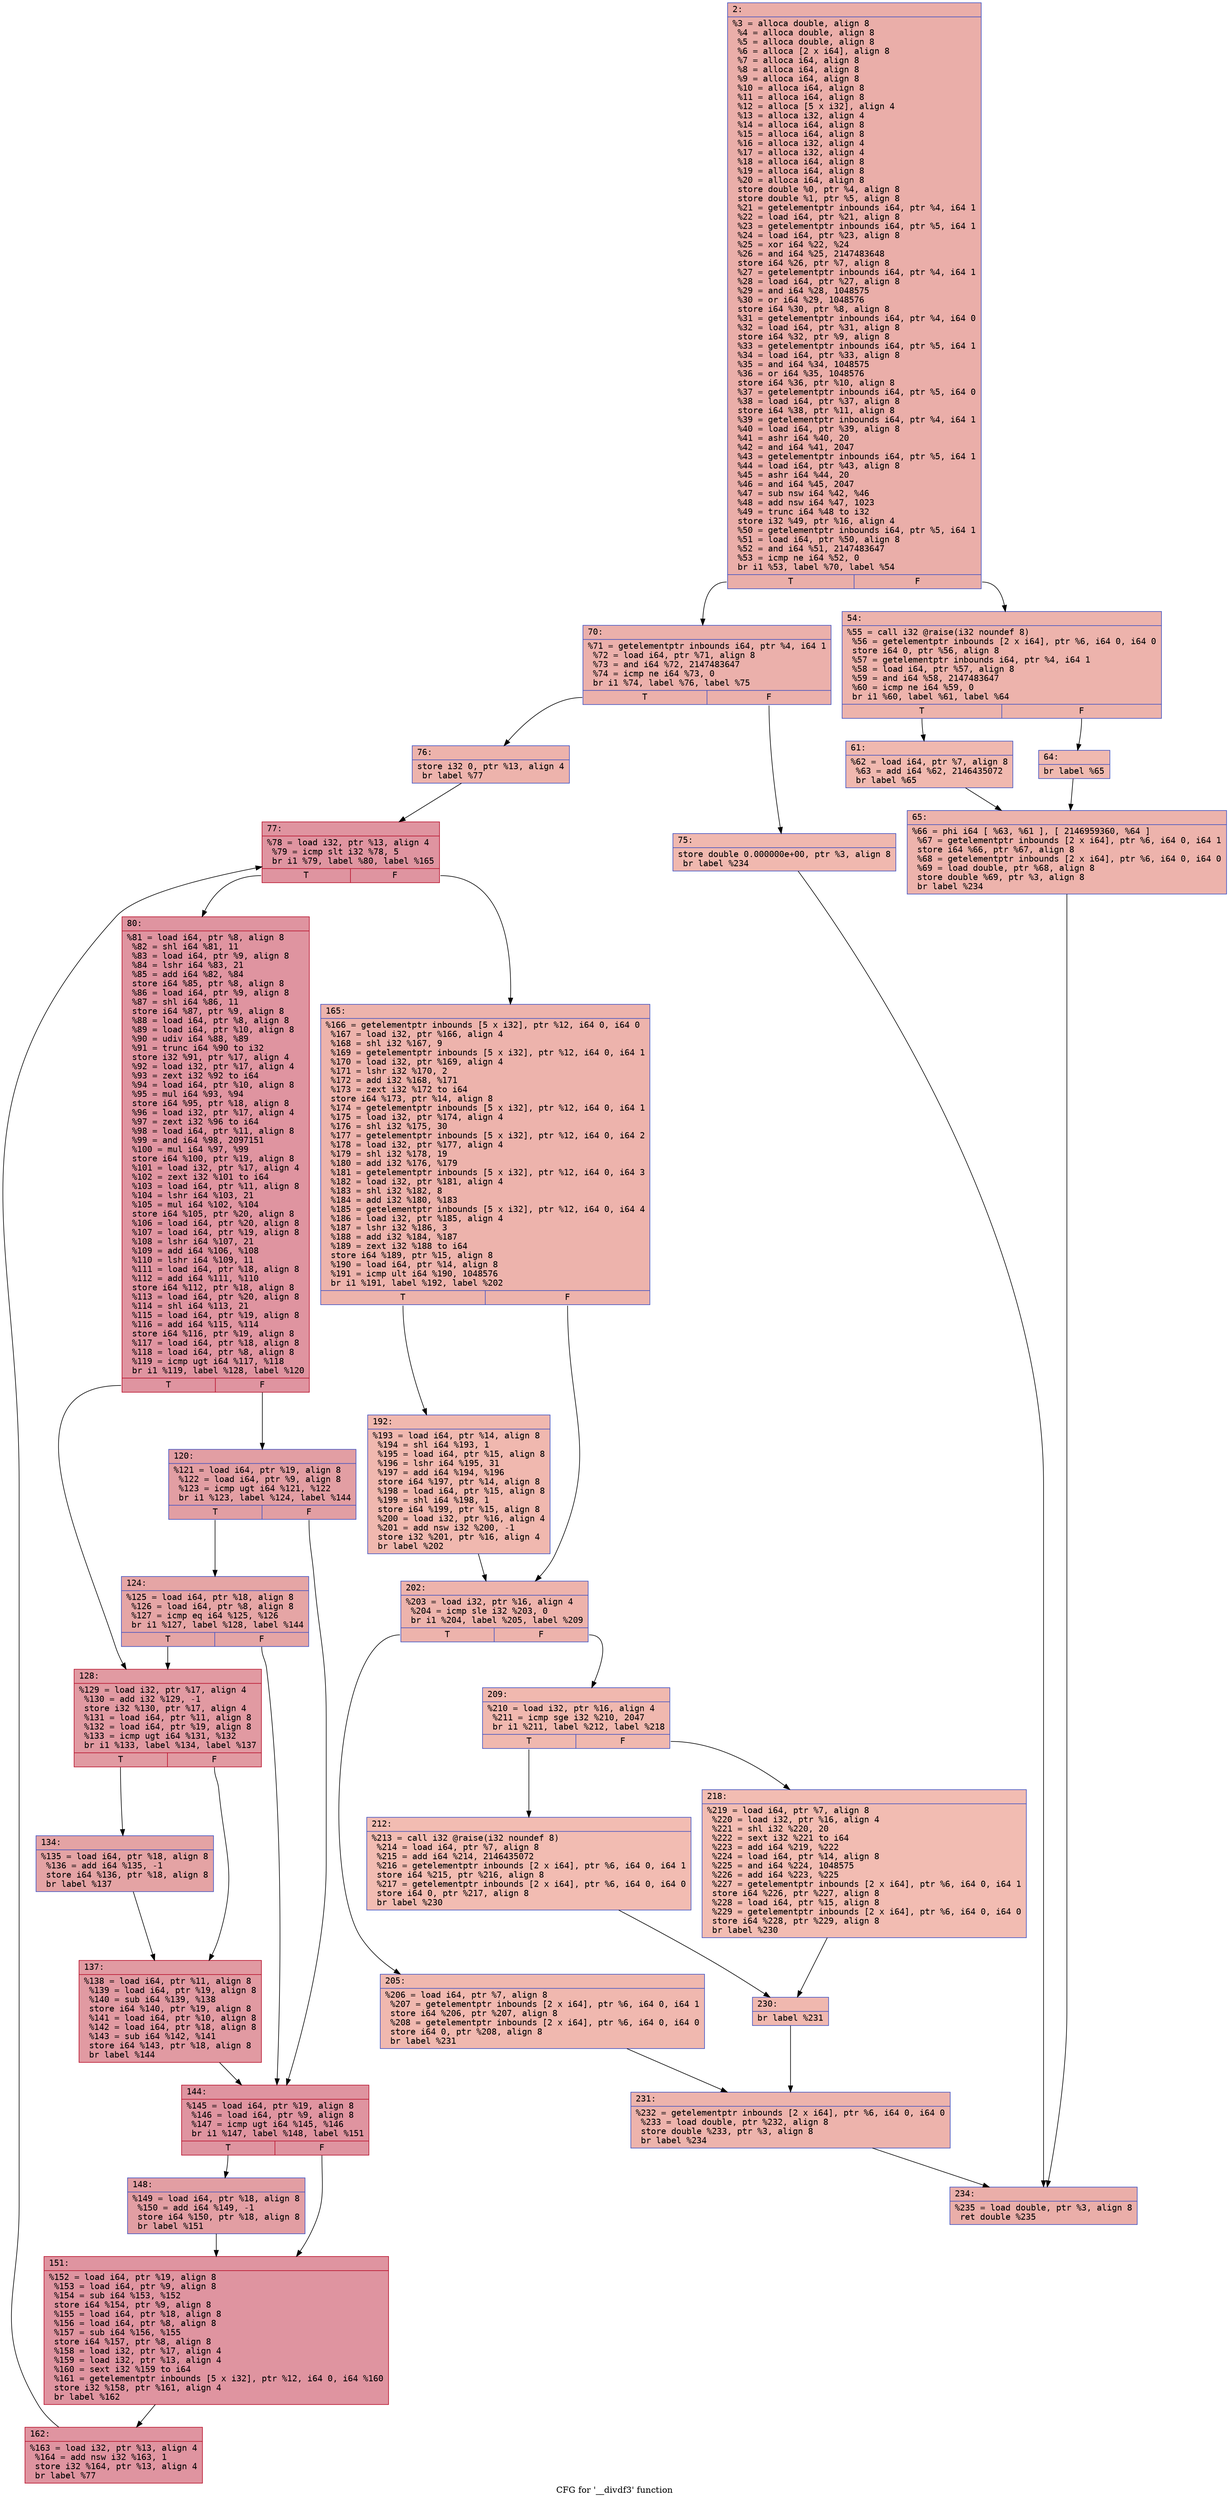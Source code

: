 digraph "CFG for '__divdf3' function" {
	label="CFG for '__divdf3' function";

	Node0x600000b20140 [shape=record,color="#3d50c3ff", style=filled, fillcolor="#d0473d70" fontname="Courier",label="{2:\l|  %3 = alloca double, align 8\l  %4 = alloca double, align 8\l  %5 = alloca double, align 8\l  %6 = alloca [2 x i64], align 8\l  %7 = alloca i64, align 8\l  %8 = alloca i64, align 8\l  %9 = alloca i64, align 8\l  %10 = alloca i64, align 8\l  %11 = alloca i64, align 8\l  %12 = alloca [5 x i32], align 4\l  %13 = alloca i32, align 4\l  %14 = alloca i64, align 8\l  %15 = alloca i64, align 8\l  %16 = alloca i32, align 4\l  %17 = alloca i32, align 4\l  %18 = alloca i64, align 8\l  %19 = alloca i64, align 8\l  %20 = alloca i64, align 8\l  store double %0, ptr %4, align 8\l  store double %1, ptr %5, align 8\l  %21 = getelementptr inbounds i64, ptr %4, i64 1\l  %22 = load i64, ptr %21, align 8\l  %23 = getelementptr inbounds i64, ptr %5, i64 1\l  %24 = load i64, ptr %23, align 8\l  %25 = xor i64 %22, %24\l  %26 = and i64 %25, 2147483648\l  store i64 %26, ptr %7, align 8\l  %27 = getelementptr inbounds i64, ptr %4, i64 1\l  %28 = load i64, ptr %27, align 8\l  %29 = and i64 %28, 1048575\l  %30 = or i64 %29, 1048576\l  store i64 %30, ptr %8, align 8\l  %31 = getelementptr inbounds i64, ptr %4, i64 0\l  %32 = load i64, ptr %31, align 8\l  store i64 %32, ptr %9, align 8\l  %33 = getelementptr inbounds i64, ptr %5, i64 1\l  %34 = load i64, ptr %33, align 8\l  %35 = and i64 %34, 1048575\l  %36 = or i64 %35, 1048576\l  store i64 %36, ptr %10, align 8\l  %37 = getelementptr inbounds i64, ptr %5, i64 0\l  %38 = load i64, ptr %37, align 8\l  store i64 %38, ptr %11, align 8\l  %39 = getelementptr inbounds i64, ptr %4, i64 1\l  %40 = load i64, ptr %39, align 8\l  %41 = ashr i64 %40, 20\l  %42 = and i64 %41, 2047\l  %43 = getelementptr inbounds i64, ptr %5, i64 1\l  %44 = load i64, ptr %43, align 8\l  %45 = ashr i64 %44, 20\l  %46 = and i64 %45, 2047\l  %47 = sub nsw i64 %42, %46\l  %48 = add nsw i64 %47, 1023\l  %49 = trunc i64 %48 to i32\l  store i32 %49, ptr %16, align 4\l  %50 = getelementptr inbounds i64, ptr %5, i64 1\l  %51 = load i64, ptr %50, align 8\l  %52 = and i64 %51, 2147483647\l  %53 = icmp ne i64 %52, 0\l  br i1 %53, label %70, label %54\l|{<s0>T|<s1>F}}"];
	Node0x600000b20140:s0 -> Node0x600000b202d0[tooltip="2 -> 70\nProbability 62.50%" ];
	Node0x600000b20140:s1 -> Node0x600000b20190[tooltip="2 -> 54\nProbability 37.50%" ];
	Node0x600000b20190 [shape=record,color="#3d50c3ff", style=filled, fillcolor="#d6524470" fontname="Courier",label="{54:\l|  %55 = call i32 @raise(i32 noundef 8)\l  %56 = getelementptr inbounds [2 x i64], ptr %6, i64 0, i64 0\l  store i64 0, ptr %56, align 8\l  %57 = getelementptr inbounds i64, ptr %4, i64 1\l  %58 = load i64, ptr %57, align 8\l  %59 = and i64 %58, 2147483647\l  %60 = icmp ne i64 %59, 0\l  br i1 %60, label %61, label %64\l|{<s0>T|<s1>F}}"];
	Node0x600000b20190:s0 -> Node0x600000b201e0[tooltip="54 -> 61\nProbability 62.50%" ];
	Node0x600000b20190:s1 -> Node0x600000b20230[tooltip="54 -> 64\nProbability 37.50%" ];
	Node0x600000b201e0 [shape=record,color="#3d50c3ff", style=filled, fillcolor="#dc5d4a70" fontname="Courier",label="{61:\l|  %62 = load i64, ptr %7, align 8\l  %63 = add i64 %62, 2146435072\l  br label %65\l}"];
	Node0x600000b201e0 -> Node0x600000b20280[tooltip="61 -> 65\nProbability 100.00%" ];
	Node0x600000b20230 [shape=record,color="#3d50c3ff", style=filled, fillcolor="#de614d70" fontname="Courier",label="{64:\l|  br label %65\l}"];
	Node0x600000b20230 -> Node0x600000b20280[tooltip="64 -> 65\nProbability 100.00%" ];
	Node0x600000b20280 [shape=record,color="#3d50c3ff", style=filled, fillcolor="#d6524470" fontname="Courier",label="{65:\l|  %66 = phi i64 [ %63, %61 ], [ 2146959360, %64 ]\l  %67 = getelementptr inbounds [2 x i64], ptr %6, i64 0, i64 1\l  store i64 %66, ptr %67, align 8\l  %68 = getelementptr inbounds [2 x i64], ptr %6, i64 0, i64 0\l  %69 = load double, ptr %68, align 8\l  store double %69, ptr %3, align 8\l  br label %234\l}"];
	Node0x600000b20280 -> Node0x600000b20a00[tooltip="65 -> 234\nProbability 100.00%" ];
	Node0x600000b202d0 [shape=record,color="#3d50c3ff", style=filled, fillcolor="#d24b4070" fontname="Courier",label="{70:\l|  %71 = getelementptr inbounds i64, ptr %4, i64 1\l  %72 = load i64, ptr %71, align 8\l  %73 = and i64 %72, 2147483647\l  %74 = icmp ne i64 %73, 0\l  br i1 %74, label %76, label %75\l|{<s0>T|<s1>F}}"];
	Node0x600000b202d0:s0 -> Node0x600000b20370[tooltip="70 -> 76\nProbability 62.50%" ];
	Node0x600000b202d0:s1 -> Node0x600000b20320[tooltip="70 -> 75\nProbability 37.50%" ];
	Node0x600000b20320 [shape=record,color="#3d50c3ff", style=filled, fillcolor="#dc5d4a70" fontname="Courier",label="{75:\l|  store double 0.000000e+00, ptr %3, align 8\l  br label %234\l}"];
	Node0x600000b20320 -> Node0x600000b20a00[tooltip="75 -> 234\nProbability 100.00%" ];
	Node0x600000b20370 [shape=record,color="#3d50c3ff", style=filled, fillcolor="#d6524470" fontname="Courier",label="{76:\l|  store i32 0, ptr %13, align 4\l  br label %77\l}"];
	Node0x600000b20370 -> Node0x600000b203c0[tooltip="76 -> 77\nProbability 100.00%" ];
	Node0x600000b203c0 [shape=record,color="#b70d28ff", style=filled, fillcolor="#b70d2870" fontname="Courier",label="{77:\l|  %78 = load i32, ptr %13, align 4\l  %79 = icmp slt i32 %78, 5\l  br i1 %79, label %80, label %165\l|{<s0>T|<s1>F}}"];
	Node0x600000b203c0:s0 -> Node0x600000b20410[tooltip="77 -> 80\nProbability 96.88%" ];
	Node0x600000b203c0:s1 -> Node0x600000b20730[tooltip="77 -> 165\nProbability 3.12%" ];
	Node0x600000b20410 [shape=record,color="#b70d28ff", style=filled, fillcolor="#b70d2870" fontname="Courier",label="{80:\l|  %81 = load i64, ptr %8, align 8\l  %82 = shl i64 %81, 11\l  %83 = load i64, ptr %9, align 8\l  %84 = lshr i64 %83, 21\l  %85 = add i64 %82, %84\l  store i64 %85, ptr %8, align 8\l  %86 = load i64, ptr %9, align 8\l  %87 = shl i64 %86, 11\l  store i64 %87, ptr %9, align 8\l  %88 = load i64, ptr %8, align 8\l  %89 = load i64, ptr %10, align 8\l  %90 = udiv i64 %88, %89\l  %91 = trunc i64 %90 to i32\l  store i32 %91, ptr %17, align 4\l  %92 = load i32, ptr %17, align 4\l  %93 = zext i32 %92 to i64\l  %94 = load i64, ptr %10, align 8\l  %95 = mul i64 %93, %94\l  store i64 %95, ptr %18, align 8\l  %96 = load i32, ptr %17, align 4\l  %97 = zext i32 %96 to i64\l  %98 = load i64, ptr %11, align 8\l  %99 = and i64 %98, 2097151\l  %100 = mul i64 %97, %99\l  store i64 %100, ptr %19, align 8\l  %101 = load i32, ptr %17, align 4\l  %102 = zext i32 %101 to i64\l  %103 = load i64, ptr %11, align 8\l  %104 = lshr i64 %103, 21\l  %105 = mul i64 %102, %104\l  store i64 %105, ptr %20, align 8\l  %106 = load i64, ptr %20, align 8\l  %107 = load i64, ptr %19, align 8\l  %108 = lshr i64 %107, 21\l  %109 = add i64 %106, %108\l  %110 = lshr i64 %109, 11\l  %111 = load i64, ptr %18, align 8\l  %112 = add i64 %111, %110\l  store i64 %112, ptr %18, align 8\l  %113 = load i64, ptr %20, align 8\l  %114 = shl i64 %113, 21\l  %115 = load i64, ptr %19, align 8\l  %116 = add i64 %115, %114\l  store i64 %116, ptr %19, align 8\l  %117 = load i64, ptr %18, align 8\l  %118 = load i64, ptr %8, align 8\l  %119 = icmp ugt i64 %117, %118\l  br i1 %119, label %128, label %120\l|{<s0>T|<s1>F}}"];
	Node0x600000b20410:s0 -> Node0x600000b20500[tooltip="80 -> 128\nProbability 50.00%" ];
	Node0x600000b20410:s1 -> Node0x600000b20460[tooltip="80 -> 120\nProbability 50.00%" ];
	Node0x600000b20460 [shape=record,color="#3d50c3ff", style=filled, fillcolor="#be242e70" fontname="Courier",label="{120:\l|  %121 = load i64, ptr %19, align 8\l  %122 = load i64, ptr %9, align 8\l  %123 = icmp ugt i64 %121, %122\l  br i1 %123, label %124, label %144\l|{<s0>T|<s1>F}}"];
	Node0x600000b20460:s0 -> Node0x600000b204b0[tooltip="120 -> 124\nProbability 50.00%" ];
	Node0x600000b20460:s1 -> Node0x600000b205f0[tooltip="120 -> 144\nProbability 50.00%" ];
	Node0x600000b204b0 [shape=record,color="#3d50c3ff", style=filled, fillcolor="#c5333470" fontname="Courier",label="{124:\l|  %125 = load i64, ptr %18, align 8\l  %126 = load i64, ptr %8, align 8\l  %127 = icmp eq i64 %125, %126\l  br i1 %127, label %128, label %144\l|{<s0>T|<s1>F}}"];
	Node0x600000b204b0:s0 -> Node0x600000b20500[tooltip="124 -> 128\nProbability 50.00%" ];
	Node0x600000b204b0:s1 -> Node0x600000b205f0[tooltip="124 -> 144\nProbability 50.00%" ];
	Node0x600000b20500 [shape=record,color="#b70d28ff", style=filled, fillcolor="#bb1b2c70" fontname="Courier",label="{128:\l|  %129 = load i32, ptr %17, align 4\l  %130 = add i32 %129, -1\l  store i32 %130, ptr %17, align 4\l  %131 = load i64, ptr %11, align 8\l  %132 = load i64, ptr %19, align 8\l  %133 = icmp ugt i64 %131, %132\l  br i1 %133, label %134, label %137\l|{<s0>T|<s1>F}}"];
	Node0x600000b20500:s0 -> Node0x600000b20550[tooltip="128 -> 134\nProbability 50.00%" ];
	Node0x600000b20500:s1 -> Node0x600000b205a0[tooltip="128 -> 137\nProbability 50.00%" ];
	Node0x600000b20550 [shape=record,color="#3d50c3ff", style=filled, fillcolor="#c32e3170" fontname="Courier",label="{134:\l|  %135 = load i64, ptr %18, align 8\l  %136 = add i64 %135, -1\l  store i64 %136, ptr %18, align 8\l  br label %137\l}"];
	Node0x600000b20550 -> Node0x600000b205a0[tooltip="134 -> 137\nProbability 100.00%" ];
	Node0x600000b205a0 [shape=record,color="#b70d28ff", style=filled, fillcolor="#bb1b2c70" fontname="Courier",label="{137:\l|  %138 = load i64, ptr %11, align 8\l  %139 = load i64, ptr %19, align 8\l  %140 = sub i64 %139, %138\l  store i64 %140, ptr %19, align 8\l  %141 = load i64, ptr %10, align 8\l  %142 = load i64, ptr %18, align 8\l  %143 = sub i64 %142, %141\l  store i64 %143, ptr %18, align 8\l  br label %144\l}"];
	Node0x600000b205a0 -> Node0x600000b205f0[tooltip="137 -> 144\nProbability 100.00%" ];
	Node0x600000b205f0 [shape=record,color="#b70d28ff", style=filled, fillcolor="#b70d2870" fontname="Courier",label="{144:\l|  %145 = load i64, ptr %19, align 8\l  %146 = load i64, ptr %9, align 8\l  %147 = icmp ugt i64 %145, %146\l  br i1 %147, label %148, label %151\l|{<s0>T|<s1>F}}"];
	Node0x600000b205f0:s0 -> Node0x600000b20640[tooltip="144 -> 148\nProbability 50.00%" ];
	Node0x600000b205f0:s1 -> Node0x600000b20690[tooltip="144 -> 151\nProbability 50.00%" ];
	Node0x600000b20640 [shape=record,color="#3d50c3ff", style=filled, fillcolor="#be242e70" fontname="Courier",label="{148:\l|  %149 = load i64, ptr %18, align 8\l  %150 = add i64 %149, -1\l  store i64 %150, ptr %18, align 8\l  br label %151\l}"];
	Node0x600000b20640 -> Node0x600000b20690[tooltip="148 -> 151\nProbability 100.00%" ];
	Node0x600000b20690 [shape=record,color="#b70d28ff", style=filled, fillcolor="#b70d2870" fontname="Courier",label="{151:\l|  %152 = load i64, ptr %19, align 8\l  %153 = load i64, ptr %9, align 8\l  %154 = sub i64 %153, %152\l  store i64 %154, ptr %9, align 8\l  %155 = load i64, ptr %18, align 8\l  %156 = load i64, ptr %8, align 8\l  %157 = sub i64 %156, %155\l  store i64 %157, ptr %8, align 8\l  %158 = load i32, ptr %17, align 4\l  %159 = load i32, ptr %13, align 4\l  %160 = sext i32 %159 to i64\l  %161 = getelementptr inbounds [5 x i32], ptr %12, i64 0, i64 %160\l  store i32 %158, ptr %161, align 4\l  br label %162\l}"];
	Node0x600000b20690 -> Node0x600000b206e0[tooltip="151 -> 162\nProbability 100.00%" ];
	Node0x600000b206e0 [shape=record,color="#b70d28ff", style=filled, fillcolor="#b70d2870" fontname="Courier",label="{162:\l|  %163 = load i32, ptr %13, align 4\l  %164 = add nsw i32 %163, 1\l  store i32 %164, ptr %13, align 4\l  br label %77\l}"];
	Node0x600000b206e0 -> Node0x600000b203c0[tooltip="162 -> 77\nProbability 100.00%" ];
	Node0x600000b20730 [shape=record,color="#3d50c3ff", style=filled, fillcolor="#d6524470" fontname="Courier",label="{165:\l|  %166 = getelementptr inbounds [5 x i32], ptr %12, i64 0, i64 0\l  %167 = load i32, ptr %166, align 4\l  %168 = shl i32 %167, 9\l  %169 = getelementptr inbounds [5 x i32], ptr %12, i64 0, i64 1\l  %170 = load i32, ptr %169, align 4\l  %171 = lshr i32 %170, 2\l  %172 = add i32 %168, %171\l  %173 = zext i32 %172 to i64\l  store i64 %173, ptr %14, align 8\l  %174 = getelementptr inbounds [5 x i32], ptr %12, i64 0, i64 1\l  %175 = load i32, ptr %174, align 4\l  %176 = shl i32 %175, 30\l  %177 = getelementptr inbounds [5 x i32], ptr %12, i64 0, i64 2\l  %178 = load i32, ptr %177, align 4\l  %179 = shl i32 %178, 19\l  %180 = add i32 %176, %179\l  %181 = getelementptr inbounds [5 x i32], ptr %12, i64 0, i64 3\l  %182 = load i32, ptr %181, align 4\l  %183 = shl i32 %182, 8\l  %184 = add i32 %180, %183\l  %185 = getelementptr inbounds [5 x i32], ptr %12, i64 0, i64 4\l  %186 = load i32, ptr %185, align 4\l  %187 = lshr i32 %186, 3\l  %188 = add i32 %184, %187\l  %189 = zext i32 %188 to i64\l  store i64 %189, ptr %15, align 8\l  %190 = load i64, ptr %14, align 8\l  %191 = icmp ult i64 %190, 1048576\l  br i1 %191, label %192, label %202\l|{<s0>T|<s1>F}}"];
	Node0x600000b20730:s0 -> Node0x600000b20780[tooltip="165 -> 192\nProbability 50.00%" ];
	Node0x600000b20730:s1 -> Node0x600000b207d0[tooltip="165 -> 202\nProbability 50.00%" ];
	Node0x600000b20780 [shape=record,color="#3d50c3ff", style=filled, fillcolor="#dc5d4a70" fontname="Courier",label="{192:\l|  %193 = load i64, ptr %14, align 8\l  %194 = shl i64 %193, 1\l  %195 = load i64, ptr %15, align 8\l  %196 = lshr i64 %195, 31\l  %197 = add i64 %194, %196\l  store i64 %197, ptr %14, align 8\l  %198 = load i64, ptr %15, align 8\l  %199 = shl i64 %198, 1\l  store i64 %199, ptr %15, align 8\l  %200 = load i32, ptr %16, align 4\l  %201 = add nsw i32 %200, -1\l  store i32 %201, ptr %16, align 4\l  br label %202\l}"];
	Node0x600000b20780 -> Node0x600000b207d0[tooltip="192 -> 202\nProbability 100.00%" ];
	Node0x600000b207d0 [shape=record,color="#3d50c3ff", style=filled, fillcolor="#d6524470" fontname="Courier",label="{202:\l|  %203 = load i32, ptr %16, align 4\l  %204 = icmp sle i32 %203, 0\l  br i1 %204, label %205, label %209\l|{<s0>T|<s1>F}}"];
	Node0x600000b207d0:s0 -> Node0x600000b20820[tooltip="202 -> 205\nProbability 50.00%" ];
	Node0x600000b207d0:s1 -> Node0x600000b20870[tooltip="202 -> 209\nProbability 50.00%" ];
	Node0x600000b20820 [shape=record,color="#3d50c3ff", style=filled, fillcolor="#dc5d4a70" fontname="Courier",label="{205:\l|  %206 = load i64, ptr %7, align 8\l  %207 = getelementptr inbounds [2 x i64], ptr %6, i64 0, i64 1\l  store i64 %206, ptr %207, align 8\l  %208 = getelementptr inbounds [2 x i64], ptr %6, i64 0, i64 0\l  store i64 0, ptr %208, align 8\l  br label %231\l}"];
	Node0x600000b20820 -> Node0x600000b209b0[tooltip="205 -> 231\nProbability 100.00%" ];
	Node0x600000b20870 [shape=record,color="#3d50c3ff", style=filled, fillcolor="#dc5d4a70" fontname="Courier",label="{209:\l|  %210 = load i32, ptr %16, align 4\l  %211 = icmp sge i32 %210, 2047\l  br i1 %211, label %212, label %218\l|{<s0>T|<s1>F}}"];
	Node0x600000b20870:s0 -> Node0x600000b208c0[tooltip="209 -> 212\nProbability 50.00%" ];
	Node0x600000b20870:s1 -> Node0x600000b20910[tooltip="209 -> 218\nProbability 50.00%" ];
	Node0x600000b208c0 [shape=record,color="#3d50c3ff", style=filled, fillcolor="#e1675170" fontname="Courier",label="{212:\l|  %213 = call i32 @raise(i32 noundef 8)\l  %214 = load i64, ptr %7, align 8\l  %215 = add i64 %214, 2146435072\l  %216 = getelementptr inbounds [2 x i64], ptr %6, i64 0, i64 1\l  store i64 %215, ptr %216, align 8\l  %217 = getelementptr inbounds [2 x i64], ptr %6, i64 0, i64 0\l  store i64 0, ptr %217, align 8\l  br label %230\l}"];
	Node0x600000b208c0 -> Node0x600000b20960[tooltip="212 -> 230\nProbability 100.00%" ];
	Node0x600000b20910 [shape=record,color="#3d50c3ff", style=filled, fillcolor="#e1675170" fontname="Courier",label="{218:\l|  %219 = load i64, ptr %7, align 8\l  %220 = load i32, ptr %16, align 4\l  %221 = shl i32 %220, 20\l  %222 = sext i32 %221 to i64\l  %223 = add i64 %219, %222\l  %224 = load i64, ptr %14, align 8\l  %225 = and i64 %224, 1048575\l  %226 = add i64 %223, %225\l  %227 = getelementptr inbounds [2 x i64], ptr %6, i64 0, i64 1\l  store i64 %226, ptr %227, align 8\l  %228 = load i64, ptr %15, align 8\l  %229 = getelementptr inbounds [2 x i64], ptr %6, i64 0, i64 0\l  store i64 %228, ptr %229, align 8\l  br label %230\l}"];
	Node0x600000b20910 -> Node0x600000b20960[tooltip="218 -> 230\nProbability 100.00%" ];
	Node0x600000b20960 [shape=record,color="#3d50c3ff", style=filled, fillcolor="#dc5d4a70" fontname="Courier",label="{230:\l|  br label %231\l}"];
	Node0x600000b20960 -> Node0x600000b209b0[tooltip="230 -> 231\nProbability 100.00%" ];
	Node0x600000b209b0 [shape=record,color="#3d50c3ff", style=filled, fillcolor="#d6524470" fontname="Courier",label="{231:\l|  %232 = getelementptr inbounds [2 x i64], ptr %6, i64 0, i64 0\l  %233 = load double, ptr %232, align 8\l  store double %233, ptr %3, align 8\l  br label %234\l}"];
	Node0x600000b209b0 -> Node0x600000b20a00[tooltip="231 -> 234\nProbability 100.00%" ];
	Node0x600000b20a00 [shape=record,color="#3d50c3ff", style=filled, fillcolor="#d0473d70" fontname="Courier",label="{234:\l|  %235 = load double, ptr %3, align 8\l  ret double %235\l}"];
}
